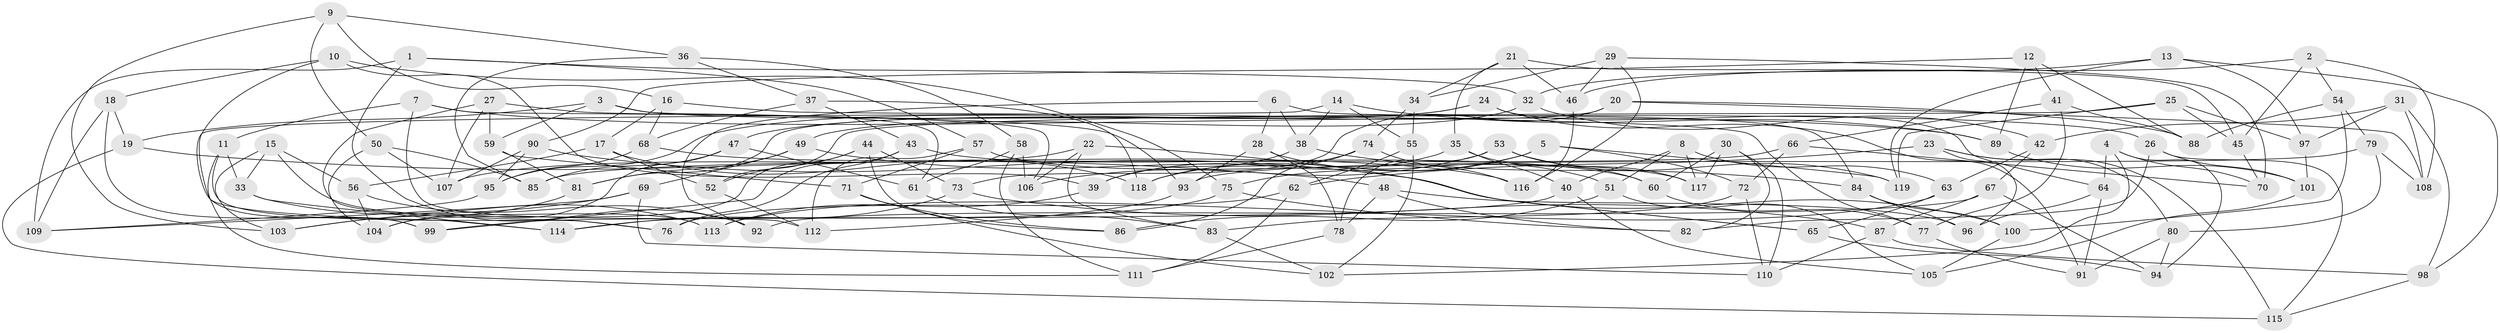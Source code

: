 // coarse degree distribution, {3: 0.2, 4: 0.2571428571428571, 5: 0.17142857142857143, 6: 0.08571428571428572, 2: 0.05714285714285714, 7: 0.05714285714285714, 16: 0.02857142857142857, 8: 0.05714285714285714, 11: 0.02857142857142857, 9: 0.02857142857142857, 15: 0.02857142857142857}
// Generated by graph-tools (version 1.1) at 2025/02/03/04/25 22:02:19]
// undirected, 119 vertices, 238 edges
graph export_dot {
graph [start="1"]
  node [color=gray90,style=filled];
  1;
  2;
  3;
  4;
  5;
  6;
  7;
  8;
  9;
  10;
  11;
  12;
  13;
  14;
  15;
  16;
  17;
  18;
  19;
  20;
  21;
  22;
  23;
  24;
  25;
  26;
  27;
  28;
  29;
  30;
  31;
  32;
  33;
  34;
  35;
  36;
  37;
  38;
  39;
  40;
  41;
  42;
  43;
  44;
  45;
  46;
  47;
  48;
  49;
  50;
  51;
  52;
  53;
  54;
  55;
  56;
  57;
  58;
  59;
  60;
  61;
  62;
  63;
  64;
  65;
  66;
  67;
  68;
  69;
  70;
  71;
  72;
  73;
  74;
  75;
  76;
  77;
  78;
  79;
  80;
  81;
  82;
  83;
  84;
  85;
  86;
  87;
  88;
  89;
  90;
  91;
  92;
  93;
  94;
  95;
  96;
  97;
  98;
  99;
  100;
  101;
  102;
  103;
  104;
  105;
  106;
  107;
  108;
  109;
  110;
  111;
  112;
  113;
  114;
  115;
  116;
  117;
  118;
  119;
  1 -- 109;
  1 -- 92;
  1 -- 32;
  1 -- 57;
  2 -- 108;
  2 -- 54;
  2 -- 46;
  2 -- 45;
  3 -- 61;
  3 -- 26;
  3 -- 59;
  3 -- 19;
  4 -- 70;
  4 -- 102;
  4 -- 94;
  4 -- 64;
  5 -- 75;
  5 -- 72;
  5 -- 118;
  5 -- 119;
  6 -- 84;
  6 -- 28;
  6 -- 38;
  6 -- 92;
  7 -- 112;
  7 -- 11;
  7 -- 106;
  7 -- 89;
  8 -- 63;
  8 -- 40;
  8 -- 117;
  8 -- 51;
  9 -- 16;
  9 -- 103;
  9 -- 36;
  9 -- 50;
  10 -- 39;
  10 -- 75;
  10 -- 18;
  10 -- 114;
  11 -- 76;
  11 -- 111;
  11 -- 33;
  12 -- 88;
  12 -- 41;
  12 -- 89;
  12 -- 90;
  13 -- 98;
  13 -- 119;
  13 -- 97;
  13 -- 32;
  14 -- 89;
  14 -- 55;
  14 -- 99;
  14 -- 38;
  15 -- 103;
  15 -- 56;
  15 -- 33;
  15 -- 113;
  16 -- 17;
  16 -- 77;
  16 -- 68;
  17 -- 56;
  17 -- 118;
  17 -- 52;
  18 -- 19;
  18 -- 109;
  18 -- 99;
  19 -- 48;
  19 -- 115;
  20 -- 88;
  20 -- 108;
  20 -- 81;
  20 -- 73;
  21 -- 46;
  21 -- 34;
  21 -- 45;
  21 -- 35;
  22 -- 65;
  22 -- 107;
  22 -- 83;
  22 -- 106;
  23 -- 115;
  23 -- 96;
  23 -- 62;
  23 -- 80;
  24 -- 47;
  24 -- 91;
  24 -- 95;
  24 -- 64;
  25 -- 97;
  25 -- 119;
  25 -- 45;
  25 -- 52;
  26 -- 115;
  26 -- 101;
  26 -- 82;
  27 -- 93;
  27 -- 76;
  27 -- 107;
  27 -- 59;
  28 -- 51;
  28 -- 93;
  28 -- 78;
  29 -- 70;
  29 -- 46;
  29 -- 116;
  29 -- 34;
  30 -- 117;
  30 -- 82;
  30 -- 110;
  30 -- 60;
  31 -- 108;
  31 -- 97;
  31 -- 98;
  31 -- 42;
  32 -- 42;
  32 -- 49;
  33 -- 113;
  33 -- 114;
  34 -- 74;
  34 -- 55;
  35 -- 40;
  35 -- 60;
  35 -- 39;
  36 -- 58;
  36 -- 37;
  36 -- 85;
  37 -- 68;
  37 -- 43;
  37 -- 118;
  38 -- 84;
  38 -- 39;
  39 -- 113;
  40 -- 105;
  40 -- 99;
  41 -- 88;
  41 -- 77;
  41 -- 66;
  42 -- 63;
  42 -- 67;
  43 -- 99;
  43 -- 76;
  43 -- 60;
  44 -- 104;
  44 -- 52;
  44 -- 86;
  44 -- 73;
  45 -- 70;
  46 -- 116;
  47 -- 104;
  47 -- 61;
  47 -- 85;
  48 -- 78;
  48 -- 82;
  48 -- 96;
  49 -- 69;
  49 -- 81;
  49 -- 65;
  50 -- 107;
  50 -- 104;
  50 -- 85;
  51 -- 105;
  51 -- 86;
  52 -- 112;
  53 -- 78;
  53 -- 106;
  53 -- 117;
  53 -- 119;
  54 -- 88;
  54 -- 79;
  54 -- 100;
  55 -- 62;
  55 -- 102;
  56 -- 92;
  56 -- 104;
  57 -- 71;
  57 -- 112;
  57 -- 117;
  58 -- 111;
  58 -- 61;
  58 -- 106;
  59 -- 81;
  59 -- 71;
  60 -- 77;
  61 -- 83;
  62 -- 76;
  62 -- 111;
  63 -- 113;
  63 -- 65;
  64 -- 96;
  64 -- 91;
  65 -- 94;
  66 -- 70;
  66 -- 85;
  66 -- 72;
  67 -- 94;
  67 -- 92;
  67 -- 87;
  68 -- 95;
  68 -- 116;
  69 -- 109;
  69 -- 103;
  69 -- 110;
  71 -- 86;
  71 -- 102;
  72 -- 110;
  72 -- 83;
  73 -- 114;
  73 -- 87;
  74 -- 116;
  74 -- 118;
  74 -- 86;
  75 -- 82;
  75 -- 114;
  77 -- 91;
  78 -- 111;
  79 -- 93;
  79 -- 80;
  79 -- 108;
  80 -- 94;
  80 -- 91;
  81 -- 103;
  83 -- 102;
  84 -- 96;
  84 -- 100;
  87 -- 98;
  87 -- 110;
  89 -- 101;
  90 -- 107;
  90 -- 100;
  90 -- 95;
  93 -- 112;
  95 -- 109;
  97 -- 101;
  98 -- 115;
  100 -- 105;
  101 -- 105;
}
